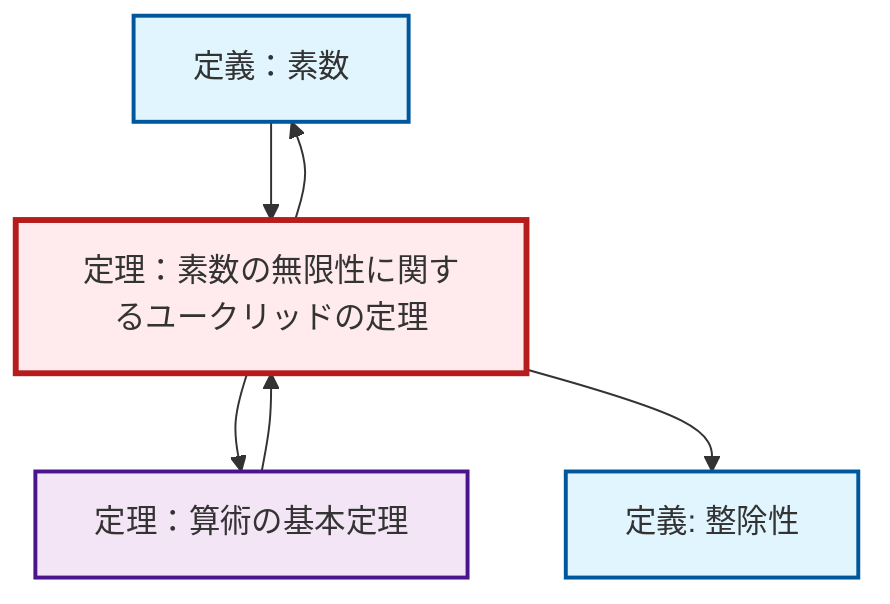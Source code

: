 graph TD
    classDef definition fill:#e1f5fe,stroke:#01579b,stroke-width:2px
    classDef theorem fill:#f3e5f5,stroke:#4a148c,stroke-width:2px
    classDef axiom fill:#fff3e0,stroke:#e65100,stroke-width:2px
    classDef example fill:#e8f5e9,stroke:#1b5e20,stroke-width:2px
    classDef current fill:#ffebee,stroke:#b71c1c,stroke-width:3px
    def-divisibility["定義: 整除性"]:::definition
    def-prime["定義：素数"]:::definition
    thm-fundamental-arithmetic["定理：算術の基本定理"]:::theorem
    thm-euclid-infinitude-primes["定理：素数の無限性に関するユークリッドの定理"]:::theorem
    def-prime --> thm-euclid-infinitude-primes
    thm-euclid-infinitude-primes --> thm-fundamental-arithmetic
    thm-fundamental-arithmetic --> thm-euclid-infinitude-primes
    thm-euclid-infinitude-primes --> def-divisibility
    thm-euclid-infinitude-primes --> def-prime
    class thm-euclid-infinitude-primes current